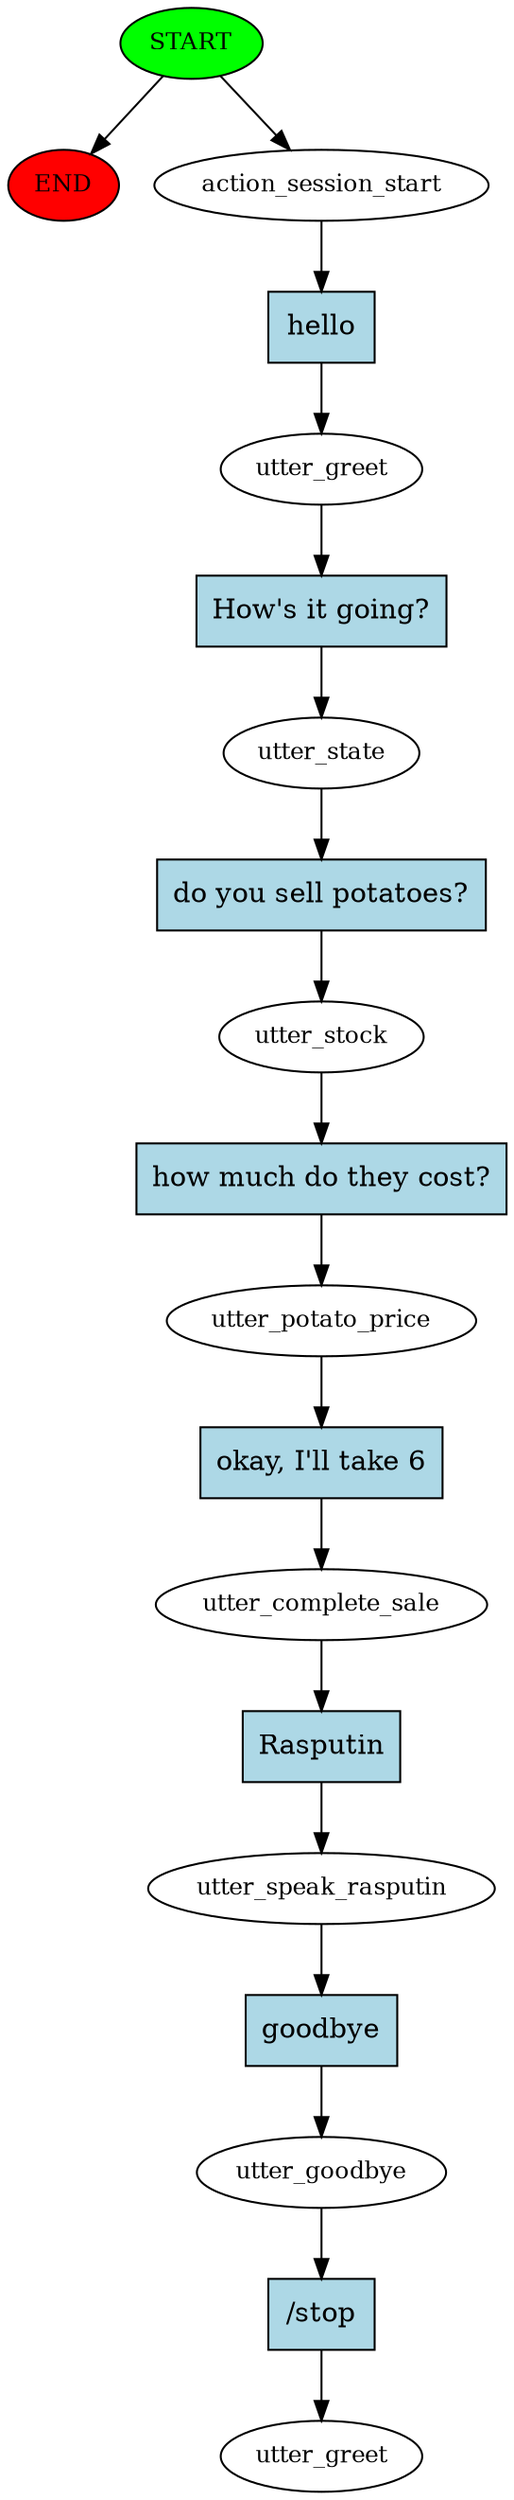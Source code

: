 digraph  {
0 [class="start active", fillcolor=green, fontsize=12, label=START, style=filled];
"-1" [class=end, fillcolor=red, fontsize=12, label=END, style=filled];
1 [class=active, fontsize=12, label=action_session_start];
2 [class=active, fontsize=12, label=utter_greet];
3 [class=active, fontsize=12, label=utter_state];
4 [class=active, fontsize=12, label=utter_stock];
5 [class=active, fontsize=12, label=utter_potato_price];
6 [class=active, fontsize=12, label=utter_complete_sale];
7 [class=active, fontsize=12, label=utter_speak_rasputin];
8 [class=active, fontsize=12, label=utter_goodbye];
9 [class="dashed active", fontsize=12, label=utter_greet];
10 [class="intent active", fillcolor=lightblue, label=hello, shape=rect, style=filled];
11 [class="intent active", fillcolor=lightblue, label="How's it going?", shape=rect, style=filled];
12 [class="intent active", fillcolor=lightblue, label="do you sell potatoes?", shape=rect, style=filled];
13 [class="intent active", fillcolor=lightblue, label="how much do they cost?", shape=rect, style=filled];
14 [class="intent active", fillcolor=lightblue, label="okay, I'll take 6", shape=rect, style=filled];
15 [class="intent active", fillcolor=lightblue, label=Rasputin, shape=rect, style=filled];
16 [class="intent active", fillcolor=lightblue, label=goodbye, shape=rect, style=filled];
17 [class="intent active", fillcolor=lightblue, label="/stop", shape=rect, style=filled];
0 -> "-1"  [class="", key=NONE, label=""];
0 -> 1  [class=active, key=NONE, label=""];
1 -> 10  [class=active, key=0];
2 -> 11  [class=active, key=0];
3 -> 12  [class=active, key=0];
4 -> 13  [class=active, key=0];
5 -> 14  [class=active, key=0];
6 -> 15  [class=active, key=0];
7 -> 16  [class=active, key=0];
8 -> 17  [class=active, key=0];
10 -> 2  [class=active, key=0];
11 -> 3  [class=active, key=0];
12 -> 4  [class=active, key=0];
13 -> 5  [class=active, key=0];
14 -> 6  [class=active, key=0];
15 -> 7  [class=active, key=0];
16 -> 8  [class=active, key=0];
17 -> 9  [class=active, key=0];
}
